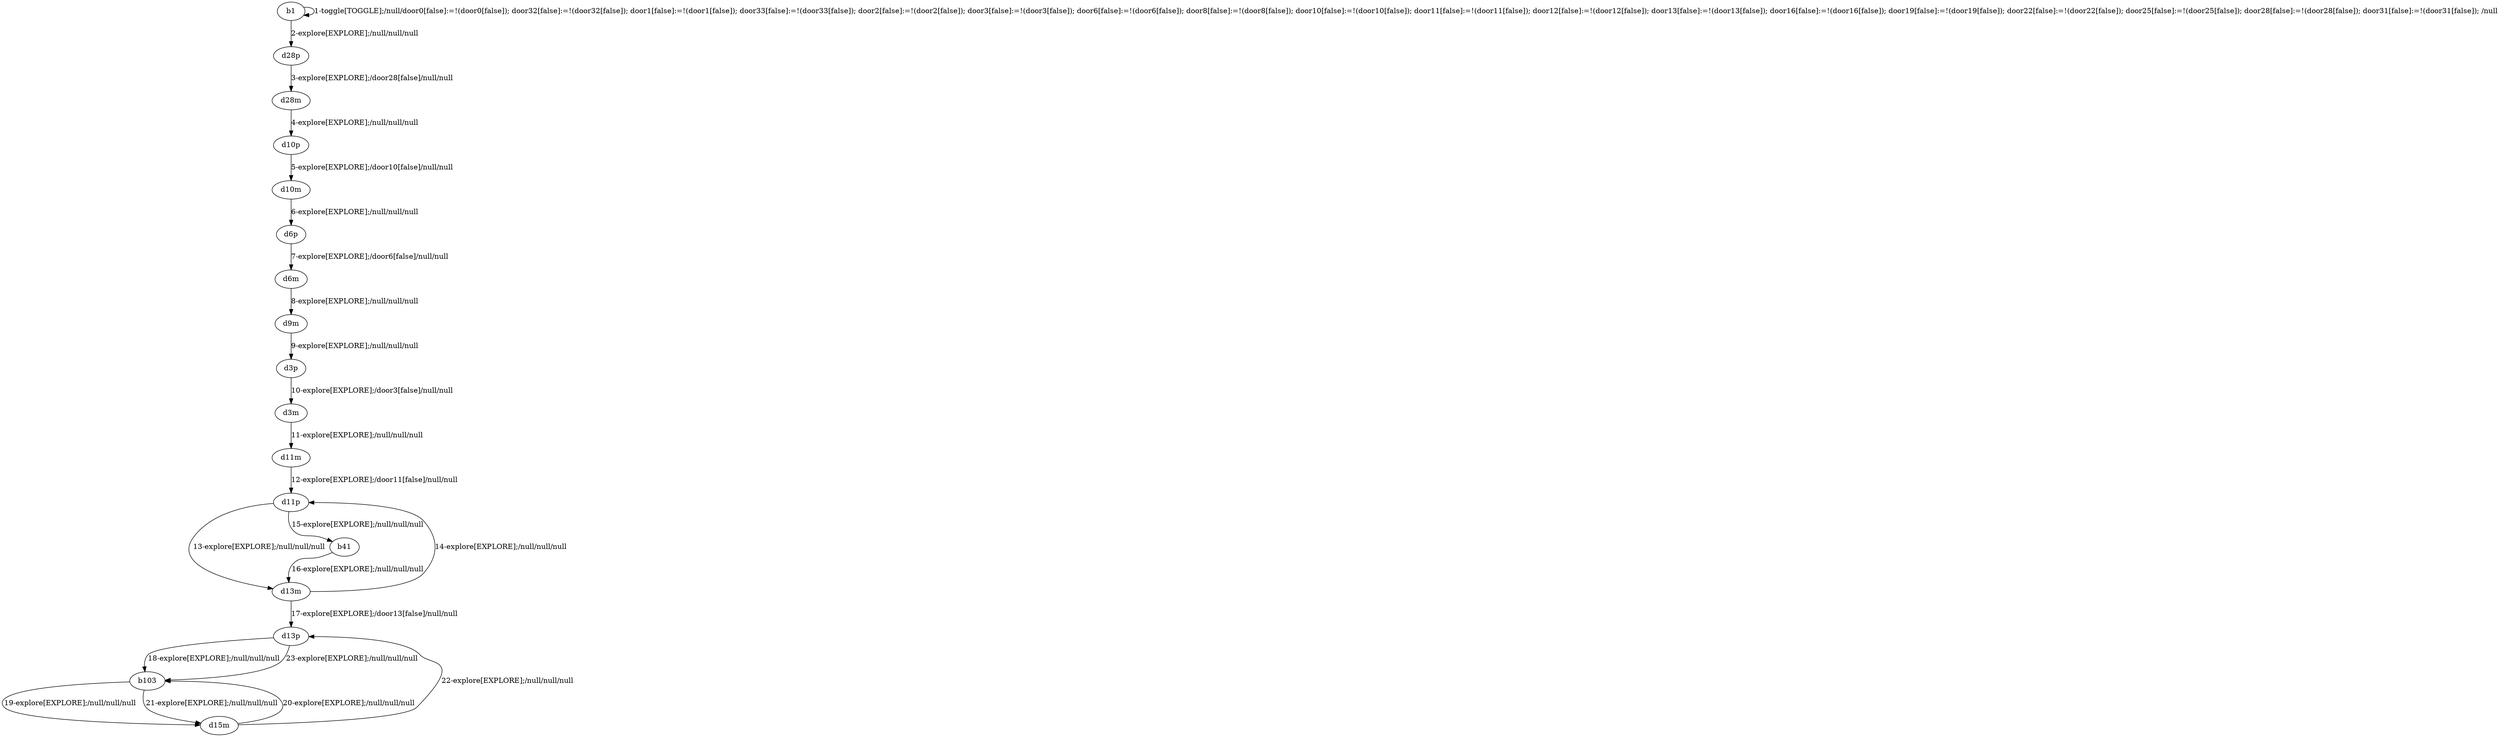 # Total number of goals covered by this test: 1
# d15m --> d13p

digraph g {
"b1" -> "b1" [label = "1-toggle[TOGGLE];/null/door0[false]:=!(door0[false]); door32[false]:=!(door32[false]); door1[false]:=!(door1[false]); door33[false]:=!(door33[false]); door2[false]:=!(door2[false]); door3[false]:=!(door3[false]); door6[false]:=!(door6[false]); door8[false]:=!(door8[false]); door10[false]:=!(door10[false]); door11[false]:=!(door11[false]); door12[false]:=!(door12[false]); door13[false]:=!(door13[false]); door16[false]:=!(door16[false]); door19[false]:=!(door19[false]); door22[false]:=!(door22[false]); door25[false]:=!(door25[false]); door28[false]:=!(door28[false]); door31[false]:=!(door31[false]); /null"];
"b1" -> "d28p" [label = "2-explore[EXPLORE];/null/null/null"];
"d28p" -> "d28m" [label = "3-explore[EXPLORE];/door28[false]/null/null"];
"d28m" -> "d10p" [label = "4-explore[EXPLORE];/null/null/null"];
"d10p" -> "d10m" [label = "5-explore[EXPLORE];/door10[false]/null/null"];
"d10m" -> "d6p" [label = "6-explore[EXPLORE];/null/null/null"];
"d6p" -> "d6m" [label = "7-explore[EXPLORE];/door6[false]/null/null"];
"d6m" -> "d9m" [label = "8-explore[EXPLORE];/null/null/null"];
"d9m" -> "d3p" [label = "9-explore[EXPLORE];/null/null/null"];
"d3p" -> "d3m" [label = "10-explore[EXPLORE];/door3[false]/null/null"];
"d3m" -> "d11m" [label = "11-explore[EXPLORE];/null/null/null"];
"d11m" -> "d11p" [label = "12-explore[EXPLORE];/door11[false]/null/null"];
"d11p" -> "d13m" [label = "13-explore[EXPLORE];/null/null/null"];
"d13m" -> "d11p" [label = "14-explore[EXPLORE];/null/null/null"];
"d11p" -> "b41" [label = "15-explore[EXPLORE];/null/null/null"];
"b41" -> "d13m" [label = "16-explore[EXPLORE];/null/null/null"];
"d13m" -> "d13p" [label = "17-explore[EXPLORE];/door13[false]/null/null"];
"d13p" -> "b103" [label = "18-explore[EXPLORE];/null/null/null"];
"b103" -> "d15m" [label = "19-explore[EXPLORE];/null/null/null"];
"d15m" -> "b103" [label = "20-explore[EXPLORE];/null/null/null"];
"b103" -> "d15m" [label = "21-explore[EXPLORE];/null/null/null"];
"d15m" -> "d13p" [label = "22-explore[EXPLORE];/null/null/null"];
"d13p" -> "b103" [label = "23-explore[EXPLORE];/null/null/null"];
}